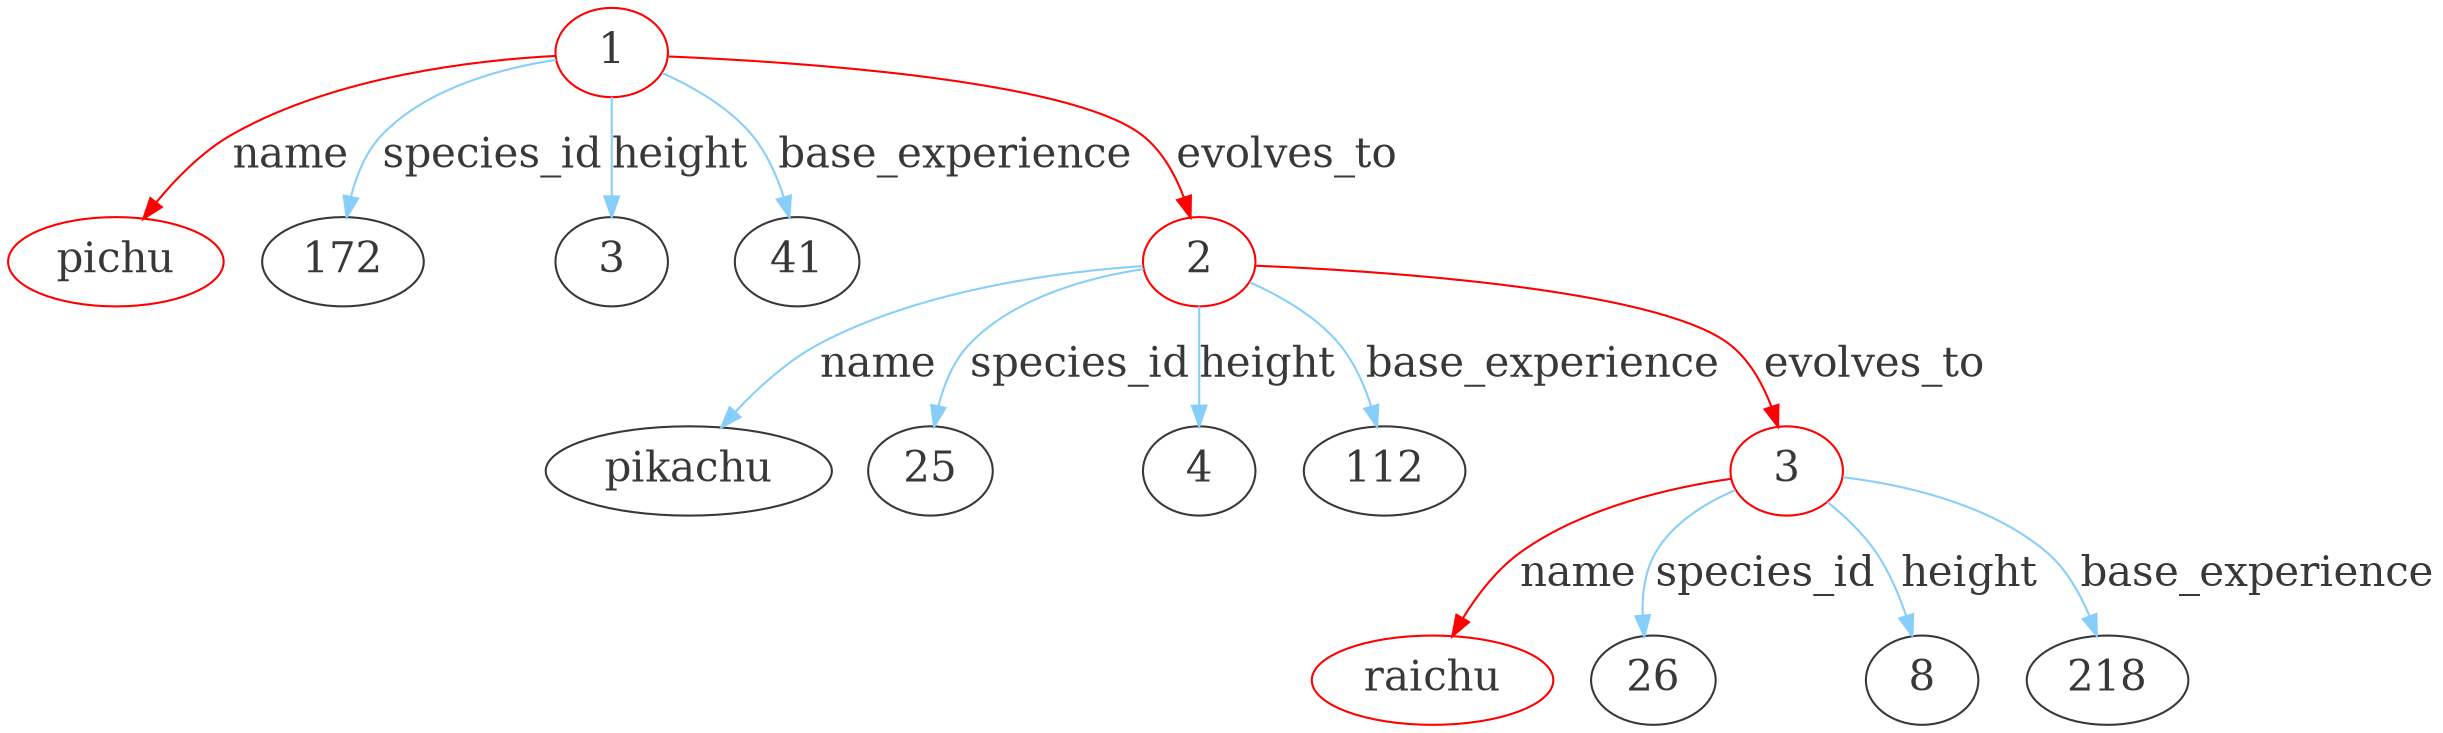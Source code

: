 digraph {
  graph [
   rankdir=TB
  ];
  node [
    style = "", fontsize = "20", fontcolor="grey22", color = "grey22", penwidth="1.0"
  ]
  edge [
    color="lightskyblue", fontcolor="grey22", penwidth="1.0", fontsize="20"
  ]

  name1 [label="pichu", color="red"]

  pichu1 [label="1", color="red"]
  "pichu1" -> name1[label="name", color="red"]
  "pichu1" -> "172"[label="species_id"]
  "pichu1" -> "3"[label="height"]
  "pichu1" -> "41"[label="base_experience"]
  "pichu1" -> "pikachu1"[label="evolves_to", color="red"]

  pikachu1 [label="2", color="red"]
  "pikachu1" -> "pikachu"[label="name"]
  "pikachu1" -> "25"[label="species_id"]
  "pikachu1" -> "4"[label="height"]
  "pikachu1" -> "112"[label="base_experience"]
  "pikachu1" -> "raichu1"[label="evolves_to", color="red"]

  name2 [label="raichu", color="red"]

  raichu1 [label="3", color="red"]
  "raichu1" -> name2[label="name", color="red"]
  "raichu1" -> "26"[label="species_id"]
  "raichu1" -> "8"[label="height"]
  "raichu1" -> "218"[label="base_experience"]
}

/* sudo apt-get install graphviz */
/* dot -Tpng example1_5.dot > example1_5.png && f example1_5.png */

